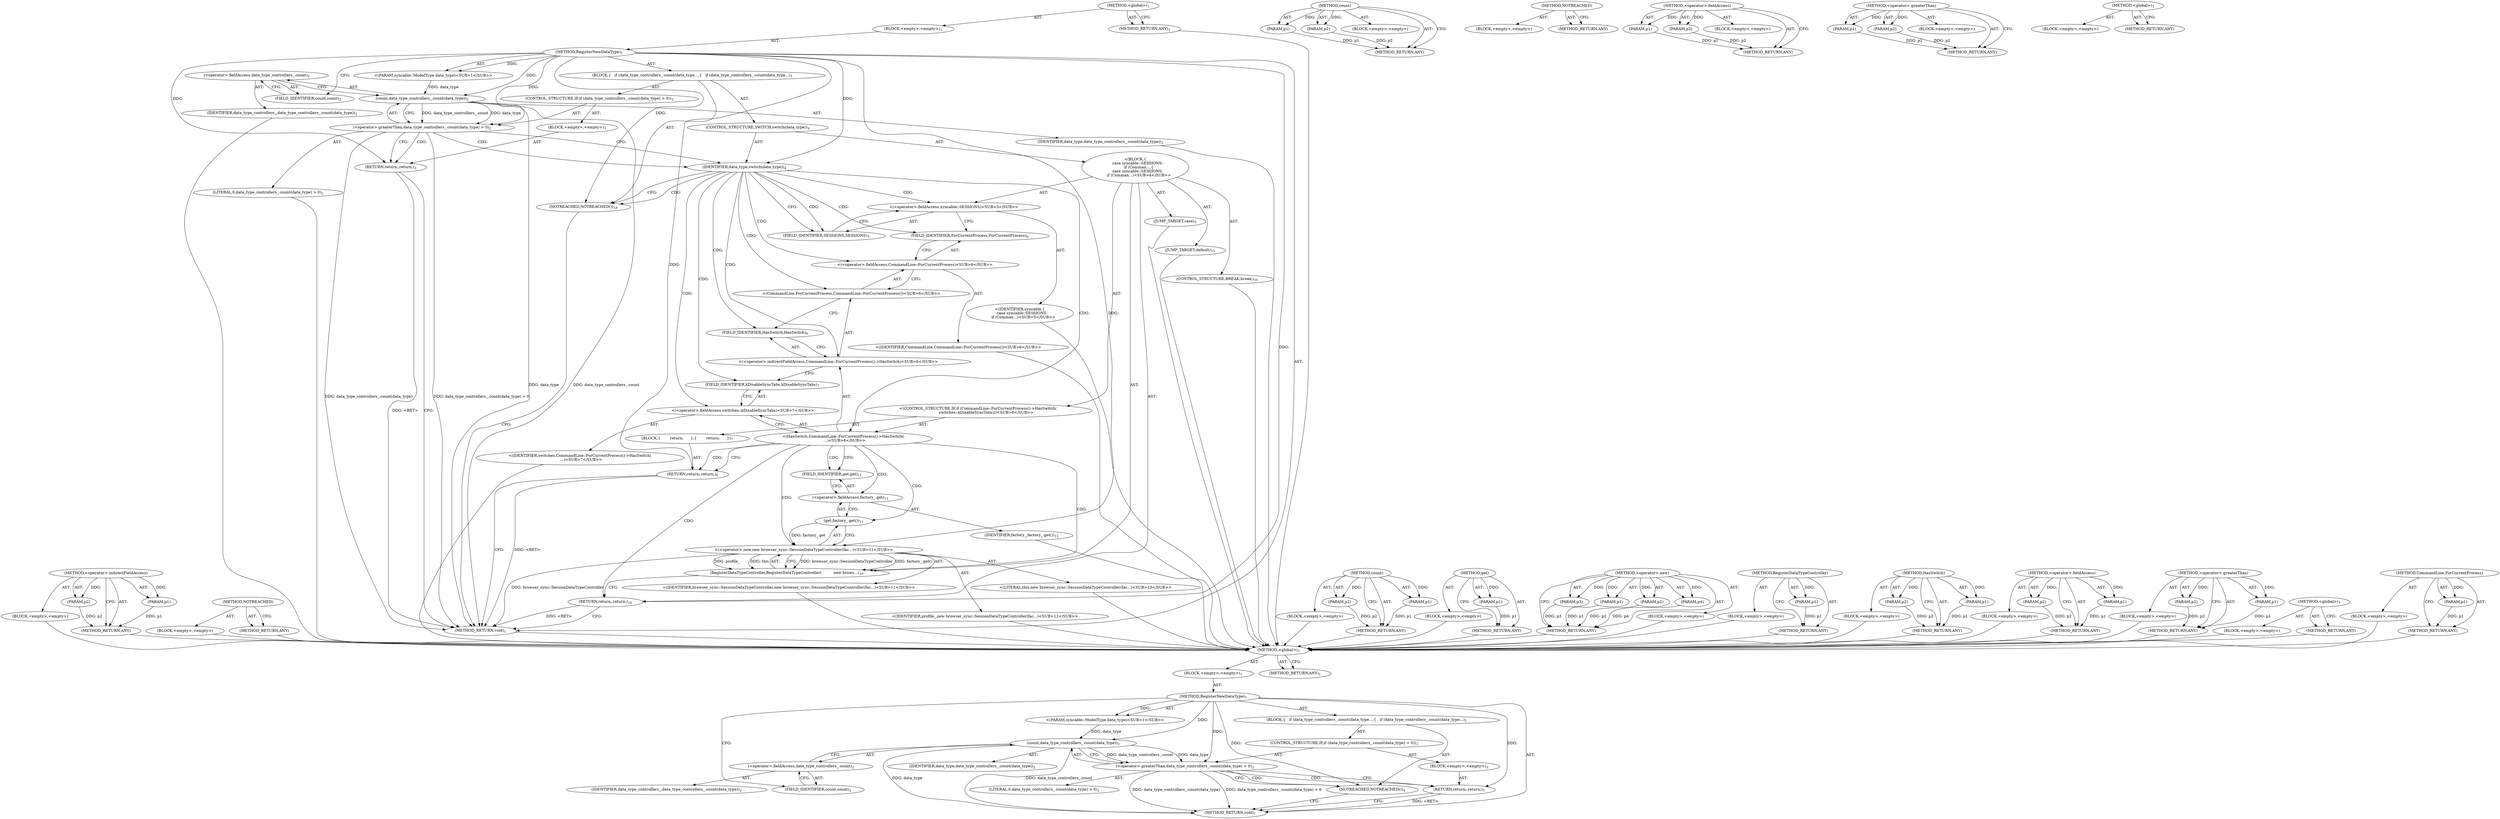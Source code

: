 digraph "&lt;global&gt;" {
vulnerable_95 [label=<(METHOD,&lt;operator&gt;.indirectFieldAccess)>];
vulnerable_96 [label=<(PARAM,p1)>];
vulnerable_97 [label=<(PARAM,p2)>];
vulnerable_98 [label=<(BLOCK,&lt;empty&gt;,&lt;empty&gt;)>];
vulnerable_99 [label=<(METHOD_RETURN,ANY)>];
vulnerable_119 [label=<(METHOD,NOTREACHED)>];
vulnerable_120 [label=<(BLOCK,&lt;empty&gt;,&lt;empty&gt;)>];
vulnerable_121 [label=<(METHOD_RETURN,ANY)>];
vulnerable_6 [label=<(METHOD,&lt;global&gt;)<SUB>1</SUB>>];
vulnerable_7 [label=<(BLOCK,&lt;empty&gt;,&lt;empty&gt;)<SUB>1</SUB>>];
vulnerable_8 [label=<(METHOD,RegisterNewDataType)<SUB>1</SUB>>];
vulnerable_9 [label="<(PARAM,syncable::ModelType data_type)<SUB>1</SUB>>"];
vulnerable_10 [label=<(BLOCK,{
   if (data_type_controllers_.count(data_type...,{
   if (data_type_controllers_.count(data_type...)<SUB>1</SUB>>];
vulnerable_11 [label=<(CONTROL_STRUCTURE,IF,if (data_type_controllers_.count(data_type) &gt; 0))<SUB>2</SUB>>];
vulnerable_12 [label=<(&lt;operator&gt;.greaterThan,data_type_controllers_.count(data_type) &gt; 0)<SUB>2</SUB>>];
vulnerable_13 [label=<(count,data_type_controllers_.count(data_type))<SUB>2</SUB>>];
vulnerable_14 [label=<(&lt;operator&gt;.fieldAccess,data_type_controllers_.count)<SUB>2</SUB>>];
vulnerable_15 [label=<(IDENTIFIER,data_type_controllers_,data_type_controllers_.count(data_type))<SUB>2</SUB>>];
vulnerable_16 [label=<(FIELD_IDENTIFIER,count,count)<SUB>2</SUB>>];
vulnerable_17 [label=<(IDENTIFIER,data_type,data_type_controllers_.count(data_type))<SUB>2</SUB>>];
vulnerable_18 [label=<(LITERAL,0,data_type_controllers_.count(data_type) &gt; 0)<SUB>2</SUB>>];
vulnerable_19 [label=<(BLOCK,&lt;empty&gt;,&lt;empty&gt;)<SUB>3</SUB>>];
vulnerable_20 [label=<(RETURN,return;,return;)<SUB>3</SUB>>];
vulnerable_21 [label=<(CONTROL_STRUCTURE,SWITCH,switch(data_type))<SUB>4</SUB>>];
vulnerable_22 [label=<(IDENTIFIER,data_type,switch(data_type))<SUB>4</SUB>>];
vulnerable_23 [label="<(BLOCK,{
    case syncable::SESSIONS:
      if (Comman...,{
    case syncable::SESSIONS:
      if (Comman...)<SUB>4</SUB>>"];
vulnerable_24 [label=<(JUMP_TARGET,case)<SUB>5</SUB>>];
vulnerable_25 [label="<(&lt;operator&gt;.fieldAccess,syncable::SESSIONS)<SUB>5</SUB>>"];
vulnerable_26 [label="<(IDENTIFIER,syncable,{
    case syncable::SESSIONS:
      if (Comman...)<SUB>5</SUB>>"];
vulnerable_27 [label=<(FIELD_IDENTIFIER,SESSIONS,SESSIONS)<SUB>5</SUB>>];
vulnerable_28 [label="<(CONTROL_STRUCTURE,IF,if (CommandLine::ForCurrentProcess()-&gt;HasSwitch(
              switches::kDisableSyncTabs)))<SUB>6</SUB>>"];
vulnerable_29 [label="<(HasSwitch,CommandLine::ForCurrentProcess()-&gt;HasSwitch(
  ...)<SUB>6</SUB>>"];
vulnerable_30 [label="<(&lt;operator&gt;.indirectFieldAccess,CommandLine::ForCurrentProcess()-&gt;HasSwitch)<SUB>6</SUB>>"];
vulnerable_31 [label="<(CommandLine.ForCurrentProcess,CommandLine::ForCurrentProcess())<SUB>6</SUB>>"];
vulnerable_32 [label="<(&lt;operator&gt;.fieldAccess,CommandLine::ForCurrentProcess)<SUB>6</SUB>>"];
vulnerable_33 [label="<(IDENTIFIER,CommandLine,CommandLine::ForCurrentProcess())<SUB>6</SUB>>"];
vulnerable_34 [label=<(FIELD_IDENTIFIER,ForCurrentProcess,ForCurrentProcess)<SUB>6</SUB>>];
vulnerable_35 [label=<(FIELD_IDENTIFIER,HasSwitch,HasSwitch)<SUB>6</SUB>>];
vulnerable_36 [label="<(&lt;operator&gt;.fieldAccess,switches::kDisableSyncTabs)<SUB>7</SUB>>"];
vulnerable_37 [label="<(IDENTIFIER,switches,CommandLine::ForCurrentProcess()-&gt;HasSwitch(
  ...)<SUB>7</SUB>>"];
vulnerable_38 [label=<(FIELD_IDENTIFIER,kDisableSyncTabs,kDisableSyncTabs)<SUB>7</SUB>>];
vulnerable_39 [label=<(BLOCK,{
        return;
      },{
        return;
      })<SUB>7</SUB>>];
vulnerable_40 [label=<(RETURN,return;,return;)<SUB>8</SUB>>];
vulnerable_41 [label=<(RegisterDataTypeController,RegisterDataTypeController(
          new brows...)<SUB>10</SUB>>];
vulnerable_42 [label="<(&lt;operator&gt;.new,new browser_sync::SessionDataTypeController(fac...)<SUB>11</SUB>>"];
vulnerable_43 [label="<(IDENTIFIER,browser_sync::SessionDataTypeController,new browser_sync::SessionDataTypeController(fac...)<SUB>11</SUB>>"];
vulnerable_44 [label=<(get,factory_.get())<SUB>11</SUB>>];
vulnerable_45 [label=<(&lt;operator&gt;.fieldAccess,factory_.get)<SUB>11</SUB>>];
vulnerable_46 [label=<(IDENTIFIER,factory_,factory_.get())<SUB>11</SUB>>];
vulnerable_47 [label=<(FIELD_IDENTIFIER,get,get)<SUB>11</SUB>>];
vulnerable_48 [label="<(IDENTIFIER,profile_,new browser_sync::SessionDataTypeController(fac...)<SUB>12</SUB>>"];
vulnerable_49 [label="<(LITERAL,this,new browser_sync::SessionDataTypeController(fac...)<SUB>13</SUB>>"];
vulnerable_50 [label=<(RETURN,return;,return;)<SUB>14</SUB>>];
vulnerable_51 [label=<(JUMP_TARGET,default)<SUB>15</SUB>>];
vulnerable_52 [label=<(CONTROL_STRUCTURE,BREAK,break;)<SUB>16</SUB>>];
vulnerable_53 [label=<(NOTREACHED,NOTREACHED())<SUB>18</SUB>>];
vulnerable_54 [label=<(METHOD_RETURN,void)<SUB>1</SUB>>];
vulnerable_56 [label=<(METHOD_RETURN,ANY)<SUB>1</SUB>>];
vulnerable_80 [label=<(METHOD,count)>];
vulnerable_81 [label=<(PARAM,p1)>];
vulnerable_82 [label=<(PARAM,p2)>];
vulnerable_83 [label=<(BLOCK,&lt;empty&gt;,&lt;empty&gt;)>];
vulnerable_84 [label=<(METHOD_RETURN,ANY)>];
vulnerable_115 [label=<(METHOD,get)>];
vulnerable_116 [label=<(PARAM,p1)>];
vulnerable_117 [label=<(BLOCK,&lt;empty&gt;,&lt;empty&gt;)>];
vulnerable_118 [label=<(METHOD_RETURN,ANY)>];
vulnerable_108 [label=<(METHOD,&lt;operator&gt;.new)>];
vulnerable_109 [label=<(PARAM,p1)>];
vulnerable_110 [label=<(PARAM,p2)>];
vulnerable_111 [label=<(PARAM,p3)>];
vulnerable_112 [label=<(PARAM,p4)>];
vulnerable_113 [label=<(BLOCK,&lt;empty&gt;,&lt;empty&gt;)>];
vulnerable_114 [label=<(METHOD_RETURN,ANY)>];
vulnerable_104 [label=<(METHOD,RegisterDataTypeController)>];
vulnerable_105 [label=<(PARAM,p1)>];
vulnerable_106 [label=<(BLOCK,&lt;empty&gt;,&lt;empty&gt;)>];
vulnerable_107 [label=<(METHOD_RETURN,ANY)>];
vulnerable_90 [label=<(METHOD,HasSwitch)>];
vulnerable_91 [label=<(PARAM,p1)>];
vulnerable_92 [label=<(PARAM,p2)>];
vulnerable_93 [label=<(BLOCK,&lt;empty&gt;,&lt;empty&gt;)>];
vulnerable_94 [label=<(METHOD_RETURN,ANY)>];
vulnerable_85 [label=<(METHOD,&lt;operator&gt;.fieldAccess)>];
vulnerable_86 [label=<(PARAM,p1)>];
vulnerable_87 [label=<(PARAM,p2)>];
vulnerable_88 [label=<(BLOCK,&lt;empty&gt;,&lt;empty&gt;)>];
vulnerable_89 [label=<(METHOD_RETURN,ANY)>];
vulnerable_75 [label=<(METHOD,&lt;operator&gt;.greaterThan)>];
vulnerable_76 [label=<(PARAM,p1)>];
vulnerable_77 [label=<(PARAM,p2)>];
vulnerable_78 [label=<(BLOCK,&lt;empty&gt;,&lt;empty&gt;)>];
vulnerable_79 [label=<(METHOD_RETURN,ANY)>];
vulnerable_69 [label=<(METHOD,&lt;global&gt;)<SUB>1</SUB>>];
vulnerable_70 [label=<(BLOCK,&lt;empty&gt;,&lt;empty&gt;)>];
vulnerable_71 [label=<(METHOD_RETURN,ANY)>];
vulnerable_100 [label=<(METHOD,CommandLine.ForCurrentProcess)>];
vulnerable_101 [label=<(PARAM,p1)>];
vulnerable_102 [label=<(BLOCK,&lt;empty&gt;,&lt;empty&gt;)>];
vulnerable_103 [label=<(METHOD_RETURN,ANY)>];
fixed_6 [label=<(METHOD,&lt;global&gt;)<SUB>1</SUB>>];
fixed_7 [label=<(BLOCK,&lt;empty&gt;,&lt;empty&gt;)<SUB>1</SUB>>];
fixed_8 [label=<(METHOD,RegisterNewDataType)<SUB>1</SUB>>];
fixed_9 [label="<(PARAM,syncable::ModelType data_type)<SUB>1</SUB>>"];
fixed_10 [label=<(BLOCK,{
   if (data_type_controllers_.count(data_type...,{
   if (data_type_controllers_.count(data_type...)<SUB>1</SUB>>];
fixed_11 [label=<(CONTROL_STRUCTURE,IF,if (data_type_controllers_.count(data_type) &gt; 0))<SUB>2</SUB>>];
fixed_12 [label=<(&lt;operator&gt;.greaterThan,data_type_controllers_.count(data_type) &gt; 0)<SUB>2</SUB>>];
fixed_13 [label=<(count,data_type_controllers_.count(data_type))<SUB>2</SUB>>];
fixed_14 [label=<(&lt;operator&gt;.fieldAccess,data_type_controllers_.count)<SUB>2</SUB>>];
fixed_15 [label=<(IDENTIFIER,data_type_controllers_,data_type_controllers_.count(data_type))<SUB>2</SUB>>];
fixed_16 [label=<(FIELD_IDENTIFIER,count,count)<SUB>2</SUB>>];
fixed_17 [label=<(IDENTIFIER,data_type,data_type_controllers_.count(data_type))<SUB>2</SUB>>];
fixed_18 [label=<(LITERAL,0,data_type_controllers_.count(data_type) &gt; 0)<SUB>2</SUB>>];
fixed_19 [label=<(BLOCK,&lt;empty&gt;,&lt;empty&gt;)<SUB>3</SUB>>];
fixed_20 [label=<(RETURN,return;,return;)<SUB>3</SUB>>];
fixed_21 [label=<(NOTREACHED,NOTREACHED())<SUB>4</SUB>>];
fixed_22 [label=<(METHOD_RETURN,void)<SUB>1</SUB>>];
fixed_24 [label=<(METHOD_RETURN,ANY)<SUB>1</SUB>>];
fixed_46 [label=<(METHOD,count)>];
fixed_47 [label=<(PARAM,p1)>];
fixed_48 [label=<(PARAM,p2)>];
fixed_49 [label=<(BLOCK,&lt;empty&gt;,&lt;empty&gt;)>];
fixed_50 [label=<(METHOD_RETURN,ANY)>];
fixed_56 [label=<(METHOD,NOTREACHED)>];
fixed_57 [label=<(BLOCK,&lt;empty&gt;,&lt;empty&gt;)>];
fixed_58 [label=<(METHOD_RETURN,ANY)>];
fixed_51 [label=<(METHOD,&lt;operator&gt;.fieldAccess)>];
fixed_52 [label=<(PARAM,p1)>];
fixed_53 [label=<(PARAM,p2)>];
fixed_54 [label=<(BLOCK,&lt;empty&gt;,&lt;empty&gt;)>];
fixed_55 [label=<(METHOD_RETURN,ANY)>];
fixed_41 [label=<(METHOD,&lt;operator&gt;.greaterThan)>];
fixed_42 [label=<(PARAM,p1)>];
fixed_43 [label=<(PARAM,p2)>];
fixed_44 [label=<(BLOCK,&lt;empty&gt;,&lt;empty&gt;)>];
fixed_45 [label=<(METHOD_RETURN,ANY)>];
fixed_35 [label=<(METHOD,&lt;global&gt;)<SUB>1</SUB>>];
fixed_36 [label=<(BLOCK,&lt;empty&gt;,&lt;empty&gt;)>];
fixed_37 [label=<(METHOD_RETURN,ANY)>];
vulnerable_95 -> vulnerable_96  [key=0, label="AST: "];
vulnerable_95 -> vulnerable_96  [key=1, label="DDG: "];
vulnerable_95 -> vulnerable_98  [key=0, label="AST: "];
vulnerable_95 -> vulnerable_97  [key=0, label="AST: "];
vulnerable_95 -> vulnerable_97  [key=1, label="DDG: "];
vulnerable_95 -> vulnerable_99  [key=0, label="AST: "];
vulnerable_95 -> vulnerable_99  [key=1, label="CFG: "];
vulnerable_96 -> vulnerable_99  [key=0, label="DDG: p1"];
vulnerable_97 -> vulnerable_99  [key=0, label="DDG: p2"];
vulnerable_98 -> fixed_6  [key=0];
vulnerable_99 -> fixed_6  [key=0];
vulnerable_119 -> vulnerable_120  [key=0, label="AST: "];
vulnerable_119 -> vulnerable_121  [key=0, label="AST: "];
vulnerable_119 -> vulnerable_121  [key=1, label="CFG: "];
vulnerable_120 -> fixed_6  [key=0];
vulnerable_121 -> fixed_6  [key=0];
vulnerable_6 -> vulnerable_7  [key=0, label="AST: "];
vulnerable_6 -> vulnerable_56  [key=0, label="AST: "];
vulnerable_6 -> vulnerable_56  [key=1, label="CFG: "];
vulnerable_7 -> vulnerable_8  [key=0, label="AST: "];
vulnerable_8 -> vulnerable_9  [key=0, label="AST: "];
vulnerable_8 -> vulnerable_9  [key=1, label="DDG: "];
vulnerable_8 -> vulnerable_10  [key=0, label="AST: "];
vulnerable_8 -> vulnerable_54  [key=0, label="AST: "];
vulnerable_8 -> vulnerable_16  [key=0, label="CFG: "];
vulnerable_8 -> vulnerable_53  [key=0, label="DDG: "];
vulnerable_8 -> vulnerable_22  [key=0, label="DDG: "];
vulnerable_8 -> vulnerable_12  [key=0, label="DDG: "];
vulnerable_8 -> vulnerable_20  [key=0, label="DDG: "];
vulnerable_8 -> vulnerable_50  [key=0, label="DDG: "];
vulnerable_8 -> vulnerable_13  [key=0, label="DDG: "];
vulnerable_8 -> vulnerable_40  [key=0, label="DDG: "];
vulnerable_8 -> vulnerable_42  [key=0, label="DDG: "];
vulnerable_9 -> vulnerable_13  [key=0, label="DDG: data_type"];
vulnerable_10 -> vulnerable_11  [key=0, label="AST: "];
vulnerable_10 -> vulnerable_21  [key=0, label="AST: "];
vulnerable_10 -> vulnerable_53  [key=0, label="AST: "];
vulnerable_11 -> vulnerable_12  [key=0, label="AST: "];
vulnerable_11 -> vulnerable_19  [key=0, label="AST: "];
vulnerable_12 -> vulnerable_13  [key=0, label="AST: "];
vulnerable_12 -> vulnerable_18  [key=0, label="AST: "];
vulnerable_12 -> vulnerable_20  [key=0, label="CFG: "];
vulnerable_12 -> vulnerable_20  [key=1, label="CDG: "];
vulnerable_12 -> vulnerable_22  [key=0, label="CFG: "];
vulnerable_12 -> vulnerable_22  [key=1, label="CDG: "];
vulnerable_12 -> vulnerable_54  [key=0, label="DDG: data_type_controllers_.count(data_type)"];
vulnerable_12 -> vulnerable_54  [key=1, label="DDG: data_type_controllers_.count(data_type) &gt; 0"];
vulnerable_13 -> vulnerable_14  [key=0, label="AST: "];
vulnerable_13 -> vulnerable_17  [key=0, label="AST: "];
vulnerable_13 -> vulnerable_12  [key=0, label="CFG: "];
vulnerable_13 -> vulnerable_12  [key=1, label="DDG: data_type_controllers_.count"];
vulnerable_13 -> vulnerable_12  [key=2, label="DDG: data_type"];
vulnerable_13 -> vulnerable_54  [key=0, label="DDG: data_type_controllers_.count"];
vulnerable_13 -> vulnerable_54  [key=1, label="DDG: data_type"];
vulnerable_14 -> vulnerable_15  [key=0, label="AST: "];
vulnerable_14 -> vulnerable_16  [key=0, label="AST: "];
vulnerable_14 -> vulnerable_13  [key=0, label="CFG: "];
vulnerable_15 -> fixed_6  [key=0];
vulnerable_16 -> vulnerable_14  [key=0, label="CFG: "];
vulnerable_17 -> fixed_6  [key=0];
vulnerable_18 -> fixed_6  [key=0];
vulnerable_19 -> vulnerable_20  [key=0, label="AST: "];
vulnerable_20 -> vulnerable_54  [key=0, label="CFG: "];
vulnerable_20 -> vulnerable_54  [key=1, label="DDG: &lt;RET&gt;"];
vulnerable_21 -> vulnerable_22  [key=0, label="AST: "];
vulnerable_21 -> vulnerable_23  [key=0, label="AST: "];
vulnerable_22 -> vulnerable_27  [key=0, label="CFG: "];
vulnerable_22 -> vulnerable_27  [key=1, label="CDG: "];
vulnerable_22 -> vulnerable_53  [key=0, label="CFG: "];
vulnerable_22 -> vulnerable_53  [key=1, label="CDG: "];
vulnerable_22 -> vulnerable_30  [key=0, label="CDG: "];
vulnerable_22 -> vulnerable_34  [key=0, label="CDG: "];
vulnerable_22 -> vulnerable_32  [key=0, label="CDG: "];
vulnerable_22 -> vulnerable_36  [key=0, label="CDG: "];
vulnerable_22 -> vulnerable_38  [key=0, label="CDG: "];
vulnerable_22 -> vulnerable_25  [key=0, label="CDG: "];
vulnerable_22 -> vulnerable_29  [key=0, label="CDG: "];
vulnerable_22 -> vulnerable_35  [key=0, label="CDG: "];
vulnerable_22 -> vulnerable_31  [key=0, label="CDG: "];
vulnerable_23 -> vulnerable_24  [key=0, label="AST: "];
vulnerable_23 -> vulnerable_25  [key=0, label="AST: "];
vulnerable_23 -> vulnerable_28  [key=0, label="AST: "];
vulnerable_23 -> vulnerable_41  [key=0, label="AST: "];
vulnerable_23 -> vulnerable_50  [key=0, label="AST: "];
vulnerable_23 -> vulnerable_51  [key=0, label="AST: "];
vulnerable_23 -> vulnerable_52  [key=0, label="AST: "];
vulnerable_24 -> fixed_6  [key=0];
vulnerable_25 -> vulnerable_26  [key=0, label="AST: "];
vulnerable_25 -> vulnerable_27  [key=0, label="AST: "];
vulnerable_25 -> vulnerable_34  [key=0, label="CFG: "];
vulnerable_26 -> fixed_6  [key=0];
vulnerable_27 -> vulnerable_25  [key=0, label="CFG: "];
vulnerable_28 -> vulnerable_29  [key=0, label="AST: "];
vulnerable_28 -> vulnerable_39  [key=0, label="AST: "];
vulnerable_29 -> vulnerable_30  [key=0, label="AST: "];
vulnerable_29 -> vulnerable_36  [key=0, label="AST: "];
vulnerable_29 -> vulnerable_40  [key=0, label="CFG: "];
vulnerable_29 -> vulnerable_40  [key=1, label="CDG: "];
vulnerable_29 -> vulnerable_47  [key=0, label="CFG: "];
vulnerable_29 -> vulnerable_47  [key=1, label="CDG: "];
vulnerable_29 -> vulnerable_42  [key=0, label="CDG: "];
vulnerable_29 -> vulnerable_41  [key=0, label="CDG: "];
vulnerable_29 -> vulnerable_45  [key=0, label="CDG: "];
vulnerable_29 -> vulnerable_50  [key=0, label="CDG: "];
vulnerable_29 -> vulnerable_44  [key=0, label="CDG: "];
vulnerable_30 -> vulnerable_31  [key=0, label="AST: "];
vulnerable_30 -> vulnerable_35  [key=0, label="AST: "];
vulnerable_30 -> vulnerable_38  [key=0, label="CFG: "];
vulnerable_31 -> vulnerable_32  [key=0, label="AST: "];
vulnerable_31 -> vulnerable_35  [key=0, label="CFG: "];
vulnerable_32 -> vulnerable_33  [key=0, label="AST: "];
vulnerable_32 -> vulnerable_34  [key=0, label="AST: "];
vulnerable_32 -> vulnerable_31  [key=0, label="CFG: "];
vulnerable_33 -> fixed_6  [key=0];
vulnerable_34 -> vulnerable_32  [key=0, label="CFG: "];
vulnerable_35 -> vulnerable_30  [key=0, label="CFG: "];
vulnerable_36 -> vulnerable_37  [key=0, label="AST: "];
vulnerable_36 -> vulnerable_38  [key=0, label="AST: "];
vulnerable_36 -> vulnerable_29  [key=0, label="CFG: "];
vulnerable_37 -> fixed_6  [key=0];
vulnerable_38 -> vulnerable_36  [key=0, label="CFG: "];
vulnerable_39 -> vulnerable_40  [key=0, label="AST: "];
vulnerable_40 -> vulnerable_54  [key=0, label="CFG: "];
vulnerable_40 -> vulnerable_54  [key=1, label="DDG: &lt;RET&gt;"];
vulnerable_41 -> vulnerable_42  [key=0, label="AST: "];
vulnerable_41 -> vulnerable_50  [key=0, label="CFG: "];
vulnerable_42 -> vulnerable_43  [key=0, label="AST: "];
vulnerable_42 -> vulnerable_44  [key=0, label="AST: "];
vulnerable_42 -> vulnerable_48  [key=0, label="AST: "];
vulnerable_42 -> vulnerable_49  [key=0, label="AST: "];
vulnerable_42 -> vulnerable_41  [key=0, label="CFG: "];
vulnerable_42 -> vulnerable_41  [key=1, label="DDG: browser_sync::SessionDataTypeController"];
vulnerable_42 -> vulnerable_41  [key=2, label="DDG: factory_.get()"];
vulnerable_42 -> vulnerable_41  [key=3, label="DDG: profile_"];
vulnerable_42 -> vulnerable_41  [key=4, label="DDG: this"];
vulnerable_42 -> vulnerable_54  [key=0, label="DDG: browser_sync::SessionDataTypeController"];
vulnerable_43 -> fixed_6  [key=0];
vulnerable_44 -> vulnerable_45  [key=0, label="AST: "];
vulnerable_44 -> vulnerable_42  [key=0, label="CFG: "];
vulnerable_44 -> vulnerable_42  [key=1, label="DDG: factory_.get"];
vulnerable_45 -> vulnerable_46  [key=0, label="AST: "];
vulnerable_45 -> vulnerable_47  [key=0, label="AST: "];
vulnerable_45 -> vulnerable_44  [key=0, label="CFG: "];
vulnerable_46 -> fixed_6  [key=0];
vulnerable_47 -> vulnerable_45  [key=0, label="CFG: "];
vulnerable_48 -> fixed_6  [key=0];
vulnerable_49 -> fixed_6  [key=0];
vulnerable_50 -> vulnerable_54  [key=0, label="CFG: "];
vulnerable_50 -> vulnerable_54  [key=1, label="DDG: &lt;RET&gt;"];
vulnerable_51 -> fixed_6  [key=0];
vulnerable_52 -> fixed_6  [key=0];
vulnerable_53 -> vulnerable_54  [key=0, label="CFG: "];
vulnerable_54 -> fixed_6  [key=0];
vulnerable_56 -> fixed_6  [key=0];
vulnerable_80 -> vulnerable_81  [key=0, label="AST: "];
vulnerable_80 -> vulnerable_81  [key=1, label="DDG: "];
vulnerable_80 -> vulnerable_83  [key=0, label="AST: "];
vulnerable_80 -> vulnerable_82  [key=0, label="AST: "];
vulnerable_80 -> vulnerable_82  [key=1, label="DDG: "];
vulnerable_80 -> vulnerable_84  [key=0, label="AST: "];
vulnerable_80 -> vulnerable_84  [key=1, label="CFG: "];
vulnerable_81 -> vulnerable_84  [key=0, label="DDG: p1"];
vulnerable_82 -> vulnerable_84  [key=0, label="DDG: p2"];
vulnerable_83 -> fixed_6  [key=0];
vulnerable_84 -> fixed_6  [key=0];
vulnerable_115 -> vulnerable_116  [key=0, label="AST: "];
vulnerable_115 -> vulnerable_116  [key=1, label="DDG: "];
vulnerable_115 -> vulnerable_117  [key=0, label="AST: "];
vulnerable_115 -> vulnerable_118  [key=0, label="AST: "];
vulnerable_115 -> vulnerable_118  [key=1, label="CFG: "];
vulnerable_116 -> vulnerable_118  [key=0, label="DDG: p1"];
vulnerable_117 -> fixed_6  [key=0];
vulnerable_118 -> fixed_6  [key=0];
vulnerable_108 -> vulnerable_109  [key=0, label="AST: "];
vulnerable_108 -> vulnerable_109  [key=1, label="DDG: "];
vulnerable_108 -> vulnerable_113  [key=0, label="AST: "];
vulnerable_108 -> vulnerable_110  [key=0, label="AST: "];
vulnerable_108 -> vulnerable_110  [key=1, label="DDG: "];
vulnerable_108 -> vulnerable_114  [key=0, label="AST: "];
vulnerable_108 -> vulnerable_114  [key=1, label="CFG: "];
vulnerable_108 -> vulnerable_111  [key=0, label="AST: "];
vulnerable_108 -> vulnerable_111  [key=1, label="DDG: "];
vulnerable_108 -> vulnerable_112  [key=0, label="AST: "];
vulnerable_108 -> vulnerable_112  [key=1, label="DDG: "];
vulnerable_109 -> vulnerable_114  [key=0, label="DDG: p1"];
vulnerable_110 -> vulnerable_114  [key=0, label="DDG: p2"];
vulnerable_111 -> vulnerable_114  [key=0, label="DDG: p3"];
vulnerable_112 -> vulnerable_114  [key=0, label="DDG: p4"];
vulnerable_113 -> fixed_6  [key=0];
vulnerable_114 -> fixed_6  [key=0];
vulnerable_104 -> vulnerable_105  [key=0, label="AST: "];
vulnerable_104 -> vulnerable_105  [key=1, label="DDG: "];
vulnerable_104 -> vulnerable_106  [key=0, label="AST: "];
vulnerable_104 -> vulnerable_107  [key=0, label="AST: "];
vulnerable_104 -> vulnerable_107  [key=1, label="CFG: "];
vulnerable_105 -> vulnerable_107  [key=0, label="DDG: p1"];
vulnerable_106 -> fixed_6  [key=0];
vulnerable_107 -> fixed_6  [key=0];
vulnerable_90 -> vulnerable_91  [key=0, label="AST: "];
vulnerable_90 -> vulnerable_91  [key=1, label="DDG: "];
vulnerable_90 -> vulnerable_93  [key=0, label="AST: "];
vulnerable_90 -> vulnerable_92  [key=0, label="AST: "];
vulnerable_90 -> vulnerable_92  [key=1, label="DDG: "];
vulnerable_90 -> vulnerable_94  [key=0, label="AST: "];
vulnerable_90 -> vulnerable_94  [key=1, label="CFG: "];
vulnerable_91 -> vulnerable_94  [key=0, label="DDG: p1"];
vulnerable_92 -> vulnerable_94  [key=0, label="DDG: p2"];
vulnerable_93 -> fixed_6  [key=0];
vulnerable_94 -> fixed_6  [key=0];
vulnerable_85 -> vulnerable_86  [key=0, label="AST: "];
vulnerable_85 -> vulnerable_86  [key=1, label="DDG: "];
vulnerable_85 -> vulnerable_88  [key=0, label="AST: "];
vulnerable_85 -> vulnerable_87  [key=0, label="AST: "];
vulnerable_85 -> vulnerable_87  [key=1, label="DDG: "];
vulnerable_85 -> vulnerable_89  [key=0, label="AST: "];
vulnerable_85 -> vulnerable_89  [key=1, label="CFG: "];
vulnerable_86 -> vulnerable_89  [key=0, label="DDG: p1"];
vulnerable_87 -> vulnerable_89  [key=0, label="DDG: p2"];
vulnerable_88 -> fixed_6  [key=0];
vulnerable_89 -> fixed_6  [key=0];
vulnerable_75 -> vulnerable_76  [key=0, label="AST: "];
vulnerable_75 -> vulnerable_76  [key=1, label="DDG: "];
vulnerable_75 -> vulnerable_78  [key=0, label="AST: "];
vulnerable_75 -> vulnerable_77  [key=0, label="AST: "];
vulnerable_75 -> vulnerable_77  [key=1, label="DDG: "];
vulnerable_75 -> vulnerable_79  [key=0, label="AST: "];
vulnerable_75 -> vulnerable_79  [key=1, label="CFG: "];
vulnerable_76 -> vulnerable_79  [key=0, label="DDG: p1"];
vulnerable_77 -> vulnerable_79  [key=0, label="DDG: p2"];
vulnerable_78 -> fixed_6  [key=0];
vulnerable_79 -> fixed_6  [key=0];
vulnerable_69 -> vulnerable_70  [key=0, label="AST: "];
vulnerable_69 -> vulnerable_71  [key=0, label="AST: "];
vulnerable_69 -> vulnerable_71  [key=1, label="CFG: "];
vulnerable_70 -> fixed_6  [key=0];
vulnerable_71 -> fixed_6  [key=0];
vulnerable_100 -> vulnerable_101  [key=0, label="AST: "];
vulnerable_100 -> vulnerable_101  [key=1, label="DDG: "];
vulnerable_100 -> vulnerable_102  [key=0, label="AST: "];
vulnerable_100 -> vulnerable_103  [key=0, label="AST: "];
vulnerable_100 -> vulnerable_103  [key=1, label="CFG: "];
vulnerable_101 -> vulnerable_103  [key=0, label="DDG: p1"];
vulnerable_102 -> fixed_6  [key=0];
vulnerable_103 -> fixed_6  [key=0];
fixed_6 -> fixed_7  [key=0, label="AST: "];
fixed_6 -> fixed_24  [key=0, label="AST: "];
fixed_6 -> fixed_24  [key=1, label="CFG: "];
fixed_7 -> fixed_8  [key=0, label="AST: "];
fixed_8 -> fixed_9  [key=0, label="AST: "];
fixed_8 -> fixed_9  [key=1, label="DDG: "];
fixed_8 -> fixed_10  [key=0, label="AST: "];
fixed_8 -> fixed_22  [key=0, label="AST: "];
fixed_8 -> fixed_16  [key=0, label="CFG: "];
fixed_8 -> fixed_21  [key=0, label="DDG: "];
fixed_8 -> fixed_12  [key=0, label="DDG: "];
fixed_8 -> fixed_20  [key=0, label="DDG: "];
fixed_8 -> fixed_13  [key=0, label="DDG: "];
fixed_9 -> fixed_13  [key=0, label="DDG: data_type"];
fixed_10 -> fixed_11  [key=0, label="AST: "];
fixed_10 -> fixed_21  [key=0, label="AST: "];
fixed_11 -> fixed_12  [key=0, label="AST: "];
fixed_11 -> fixed_19  [key=0, label="AST: "];
fixed_12 -> fixed_13  [key=0, label="AST: "];
fixed_12 -> fixed_18  [key=0, label="AST: "];
fixed_12 -> fixed_20  [key=0, label="CFG: "];
fixed_12 -> fixed_20  [key=1, label="CDG: "];
fixed_12 -> fixed_21  [key=0, label="CFG: "];
fixed_12 -> fixed_21  [key=1, label="CDG: "];
fixed_12 -> fixed_22  [key=0, label="DDG: data_type_controllers_.count(data_type)"];
fixed_12 -> fixed_22  [key=1, label="DDG: data_type_controllers_.count(data_type) &gt; 0"];
fixed_13 -> fixed_14  [key=0, label="AST: "];
fixed_13 -> fixed_17  [key=0, label="AST: "];
fixed_13 -> fixed_12  [key=0, label="CFG: "];
fixed_13 -> fixed_12  [key=1, label="DDG: data_type_controllers_.count"];
fixed_13 -> fixed_12  [key=2, label="DDG: data_type"];
fixed_13 -> fixed_22  [key=0, label="DDG: data_type_controllers_.count"];
fixed_13 -> fixed_22  [key=1, label="DDG: data_type"];
fixed_14 -> fixed_15  [key=0, label="AST: "];
fixed_14 -> fixed_16  [key=0, label="AST: "];
fixed_14 -> fixed_13  [key=0, label="CFG: "];
fixed_16 -> fixed_14  [key=0, label="CFG: "];
fixed_19 -> fixed_20  [key=0, label="AST: "];
fixed_20 -> fixed_22  [key=0, label="CFG: "];
fixed_20 -> fixed_22  [key=1, label="DDG: &lt;RET&gt;"];
fixed_21 -> fixed_22  [key=0, label="CFG: "];
fixed_46 -> fixed_47  [key=0, label="AST: "];
fixed_46 -> fixed_47  [key=1, label="DDG: "];
fixed_46 -> fixed_49  [key=0, label="AST: "];
fixed_46 -> fixed_48  [key=0, label="AST: "];
fixed_46 -> fixed_48  [key=1, label="DDG: "];
fixed_46 -> fixed_50  [key=0, label="AST: "];
fixed_46 -> fixed_50  [key=1, label="CFG: "];
fixed_47 -> fixed_50  [key=0, label="DDG: p1"];
fixed_48 -> fixed_50  [key=0, label="DDG: p2"];
fixed_56 -> fixed_57  [key=0, label="AST: "];
fixed_56 -> fixed_58  [key=0, label="AST: "];
fixed_56 -> fixed_58  [key=1, label="CFG: "];
fixed_51 -> fixed_52  [key=0, label="AST: "];
fixed_51 -> fixed_52  [key=1, label="DDG: "];
fixed_51 -> fixed_54  [key=0, label="AST: "];
fixed_51 -> fixed_53  [key=0, label="AST: "];
fixed_51 -> fixed_53  [key=1, label="DDG: "];
fixed_51 -> fixed_55  [key=0, label="AST: "];
fixed_51 -> fixed_55  [key=1, label="CFG: "];
fixed_52 -> fixed_55  [key=0, label="DDG: p1"];
fixed_53 -> fixed_55  [key=0, label="DDG: p2"];
fixed_41 -> fixed_42  [key=0, label="AST: "];
fixed_41 -> fixed_42  [key=1, label="DDG: "];
fixed_41 -> fixed_44  [key=0, label="AST: "];
fixed_41 -> fixed_43  [key=0, label="AST: "];
fixed_41 -> fixed_43  [key=1, label="DDG: "];
fixed_41 -> fixed_45  [key=0, label="AST: "];
fixed_41 -> fixed_45  [key=1, label="CFG: "];
fixed_42 -> fixed_45  [key=0, label="DDG: p1"];
fixed_43 -> fixed_45  [key=0, label="DDG: p2"];
fixed_35 -> fixed_36  [key=0, label="AST: "];
fixed_35 -> fixed_37  [key=0, label="AST: "];
fixed_35 -> fixed_37  [key=1, label="CFG: "];
}

